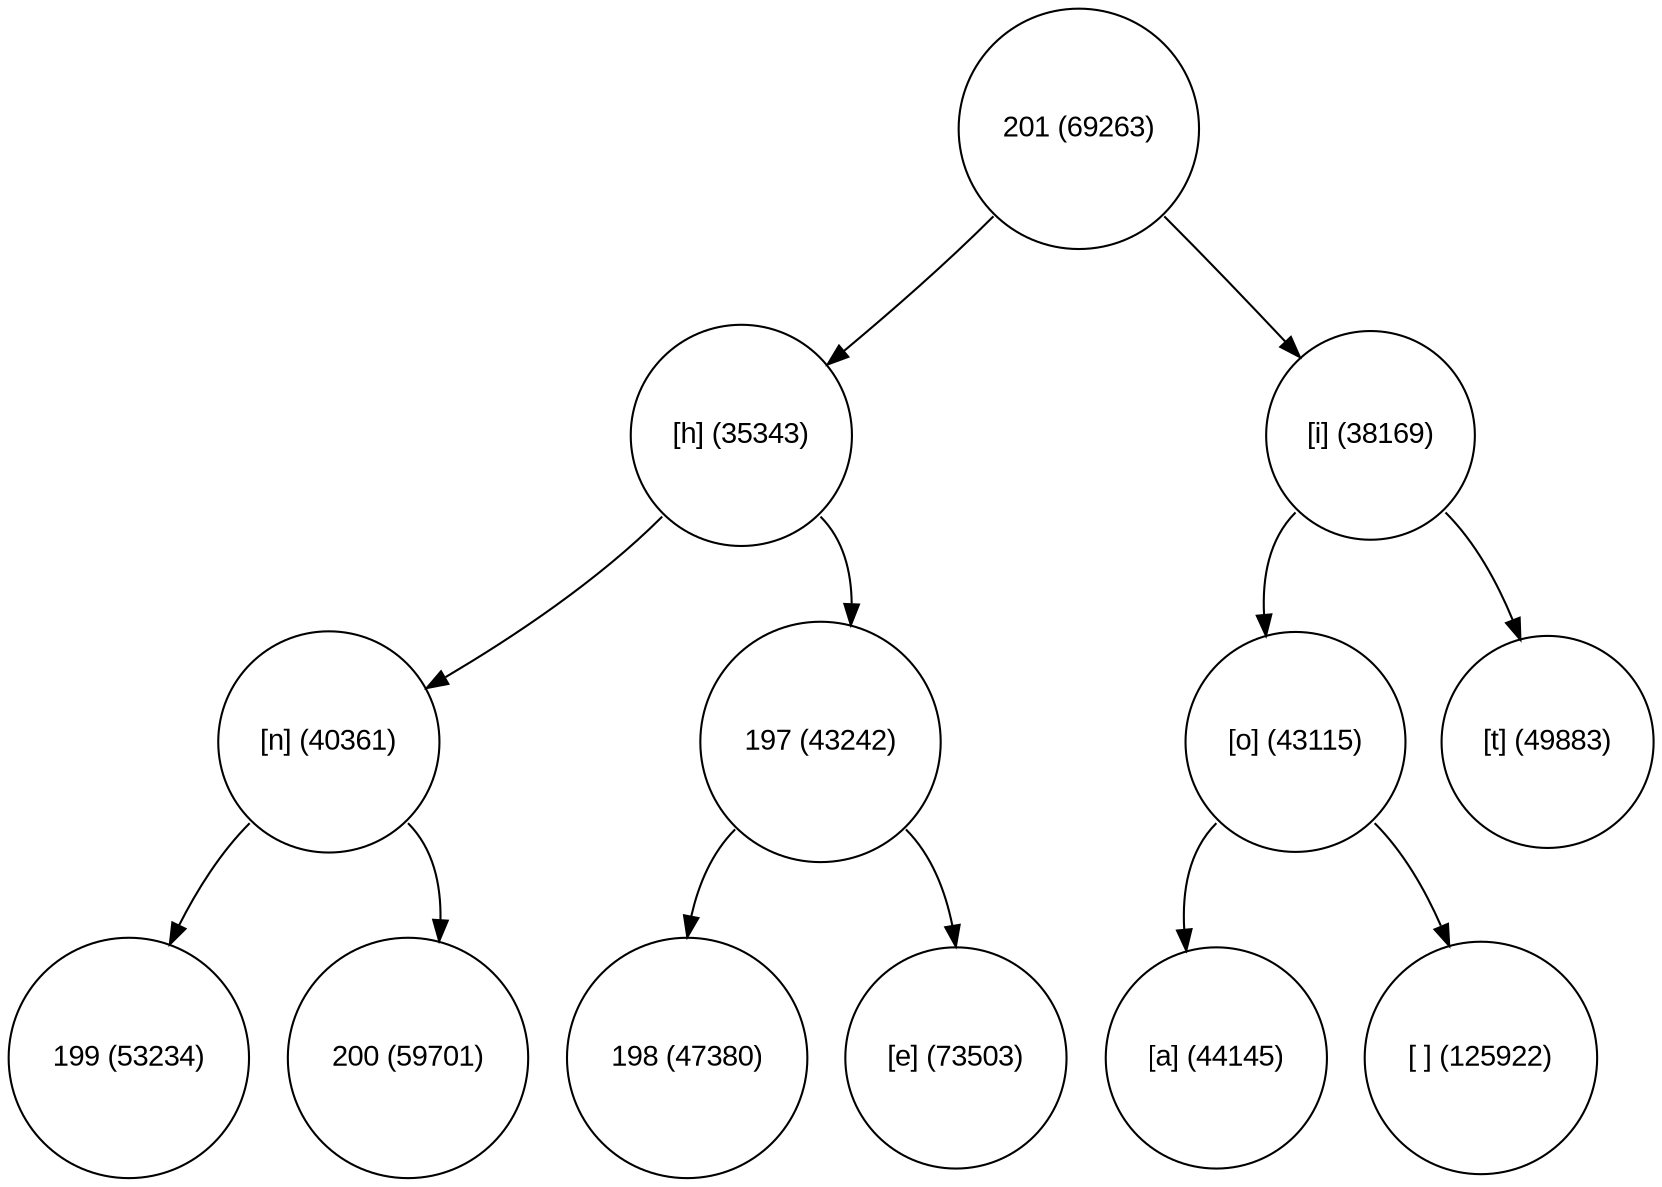 digraph move_down {
	node [fontname="Arial", shape="circle", width=0.5]; 

	0 [label = "201 (69263)"];
	0:sw -> 1;
	1 [label = "[h] (35343)"];
	1:sw -> 3;
	3 [label = "[n] (40361)"];
	3:sw -> 7;
	7 [label = "199 (53234)"];
	3:se -> 8;
	8 [label = "200 (59701)"];
	1:se -> 4;
	4 [label = "197 (43242)"];
	4:sw -> 9;
	9 [label = "198 (47380)"];
	4:se -> 10;
	10 [label = "[e] (73503)"];
	0:se -> 2;
	2 [label = "[i] (38169)"];
	2:sw -> 5;
	5 [label = "[o] (43115)"];
	5:sw -> 11;
	11 [label = "[a] (44145)"];
	5:se -> 12;
	12 [label = "[ ] (125922)"];
	2:se -> 6;
	6 [label = "[t] (49883)"];
}
